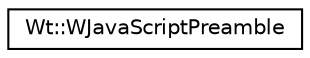 digraph "Graphical Class Hierarchy"
{
 // LATEX_PDF_SIZE
  edge [fontname="Helvetica",fontsize="10",labelfontname="Helvetica",labelfontsize="10"];
  node [fontname="Helvetica",fontsize="10",shape=record];
  rankdir="LR";
  Node0 [label="Wt::WJavaScriptPreamble",height=0.2,width=0.4,color="black", fillcolor="white", style="filled",URL="$classWt_1_1WJavaScriptPreamble.html",tooltip=" "];
}

